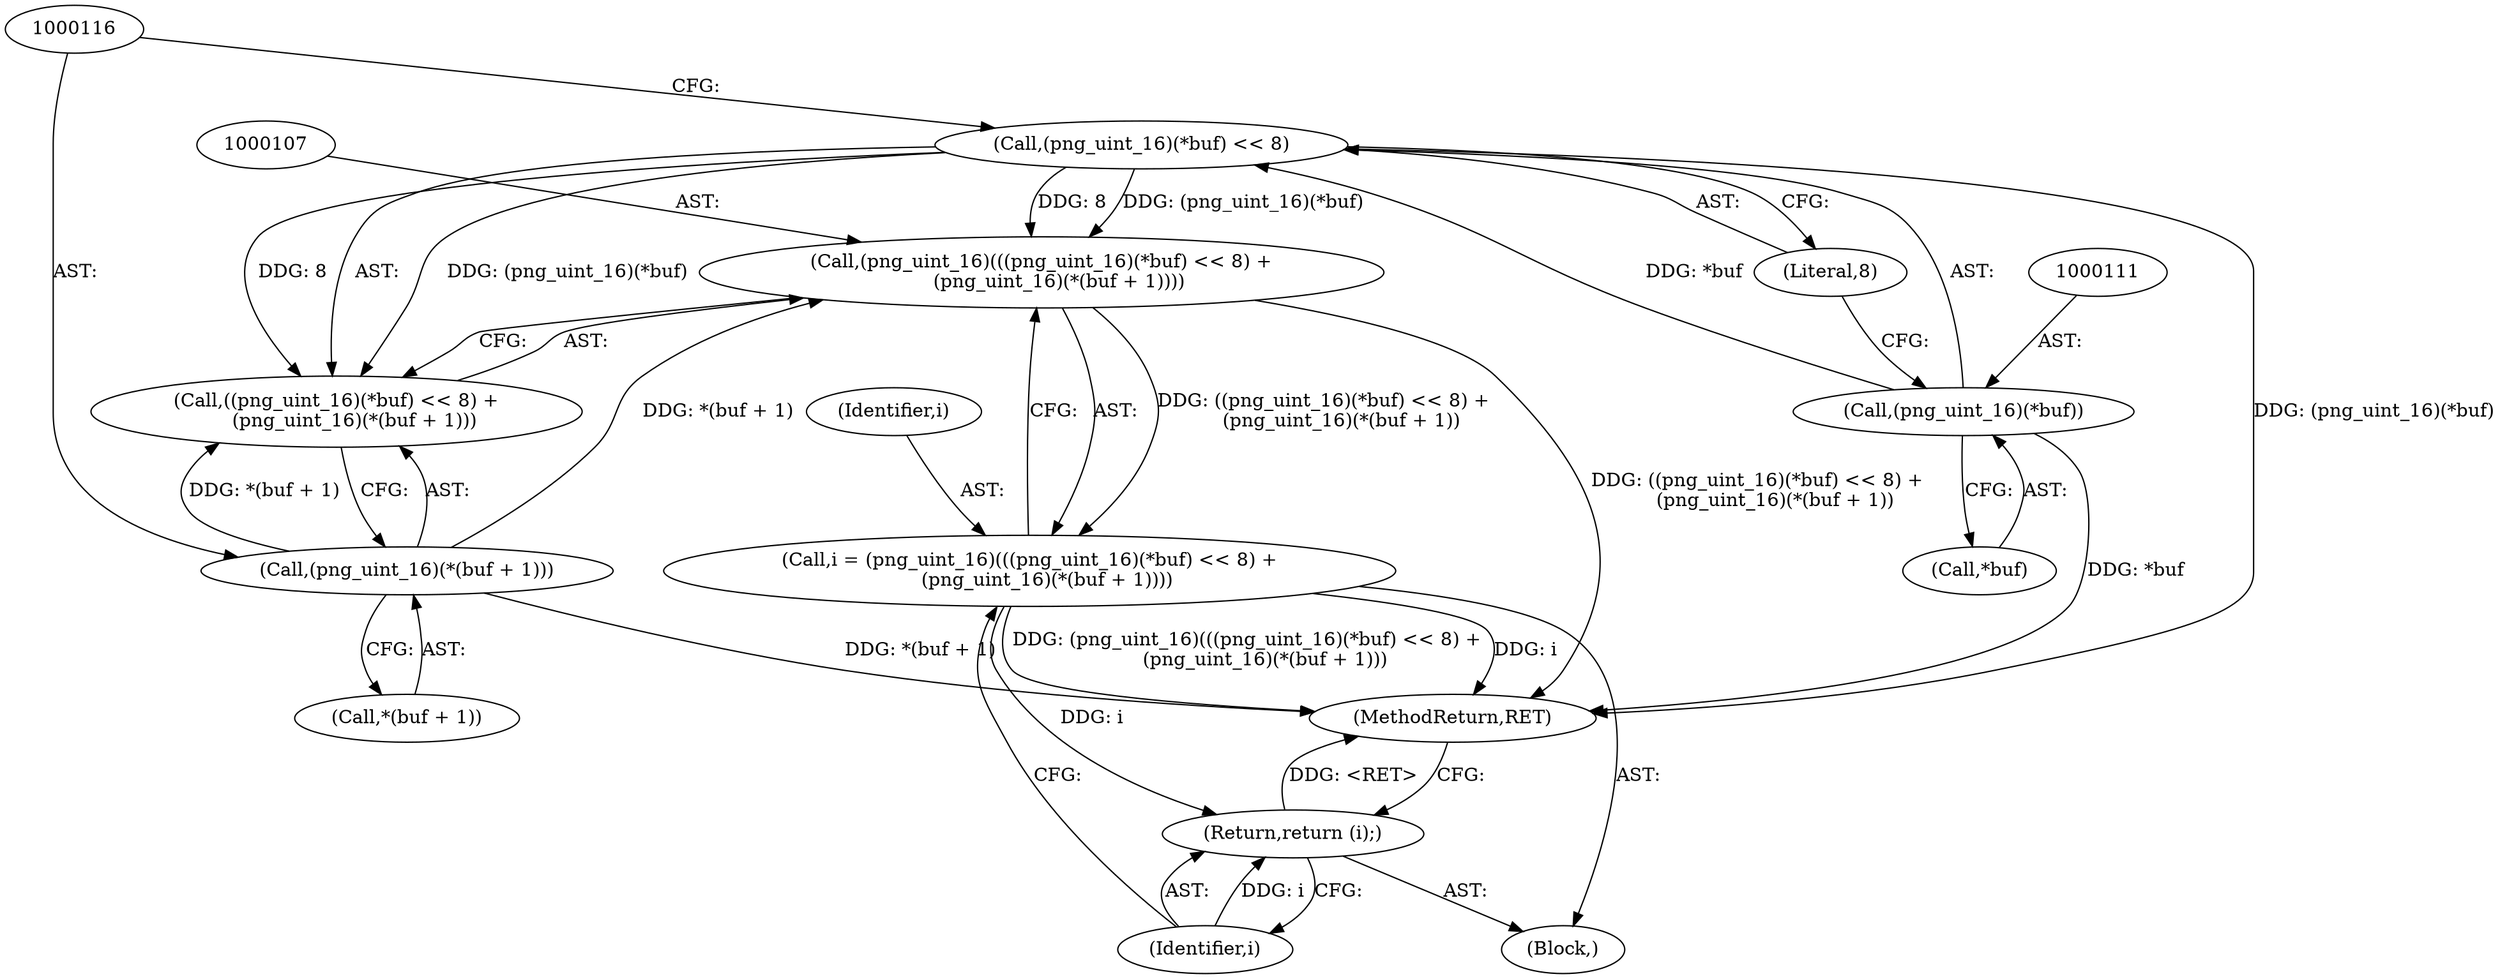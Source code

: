 digraph "1_Chrome_7f3d85b096f66870a15b37c2f40b219b2e292693_12@del" {
"1000106" [label="(Call,(png_uint_16)(((png_uint_16)(*buf) << 8) +\n      (png_uint_16)(*(buf + 1))))"];
"1000109" [label="(Call,(png_uint_16)(*buf) << 8)"];
"1000110" [label="(Call,(png_uint_16)(*buf))"];
"1000115" [label="(Call,(png_uint_16)(*(buf + 1)))"];
"1000104" [label="(Call,i = (png_uint_16)(((png_uint_16)(*buf) << 8) +\n      (png_uint_16)(*(buf + 1))))"];
"1000121" [label="(Return,return (i);)"];
"1000115" [label="(Call,(png_uint_16)(*(buf + 1)))"];
"1000102" [label="(Block,)"];
"1000105" [label="(Identifier,i)"];
"1000117" [label="(Call,*(buf + 1))"];
"1000106" [label="(Call,(png_uint_16)(((png_uint_16)(*buf) << 8) +\n      (png_uint_16)(*(buf + 1))))"];
"1000114" [label="(Literal,8)"];
"1000104" [label="(Call,i = (png_uint_16)(((png_uint_16)(*buf) << 8) +\n      (png_uint_16)(*(buf + 1))))"];
"1000123" [label="(MethodReturn,RET)"];
"1000108" [label="(Call,((png_uint_16)(*buf) << 8) +\n      (png_uint_16)(*(buf + 1)))"];
"1000122" [label="(Identifier,i)"];
"1000109" [label="(Call,(png_uint_16)(*buf) << 8)"];
"1000110" [label="(Call,(png_uint_16)(*buf))"];
"1000112" [label="(Call,*buf)"];
"1000121" [label="(Return,return (i);)"];
"1000106" -> "1000104"  [label="AST: "];
"1000106" -> "1000108"  [label="CFG: "];
"1000107" -> "1000106"  [label="AST: "];
"1000108" -> "1000106"  [label="AST: "];
"1000104" -> "1000106"  [label="CFG: "];
"1000106" -> "1000123"  [label="DDG: ((png_uint_16)(*buf) << 8) +\n      (png_uint_16)(*(buf + 1))"];
"1000106" -> "1000104"  [label="DDG: ((png_uint_16)(*buf) << 8) +\n      (png_uint_16)(*(buf + 1))"];
"1000109" -> "1000106"  [label="DDG: (png_uint_16)(*buf)"];
"1000109" -> "1000106"  [label="DDG: 8"];
"1000115" -> "1000106"  [label="DDG: *(buf + 1)"];
"1000109" -> "1000108"  [label="AST: "];
"1000109" -> "1000114"  [label="CFG: "];
"1000110" -> "1000109"  [label="AST: "];
"1000114" -> "1000109"  [label="AST: "];
"1000116" -> "1000109"  [label="CFG: "];
"1000109" -> "1000123"  [label="DDG: (png_uint_16)(*buf)"];
"1000109" -> "1000108"  [label="DDG: (png_uint_16)(*buf)"];
"1000109" -> "1000108"  [label="DDG: 8"];
"1000110" -> "1000109"  [label="DDG: *buf"];
"1000110" -> "1000112"  [label="CFG: "];
"1000111" -> "1000110"  [label="AST: "];
"1000112" -> "1000110"  [label="AST: "];
"1000114" -> "1000110"  [label="CFG: "];
"1000110" -> "1000123"  [label="DDG: *buf"];
"1000115" -> "1000108"  [label="AST: "];
"1000115" -> "1000117"  [label="CFG: "];
"1000116" -> "1000115"  [label="AST: "];
"1000117" -> "1000115"  [label="AST: "];
"1000108" -> "1000115"  [label="CFG: "];
"1000115" -> "1000123"  [label="DDG: *(buf + 1)"];
"1000115" -> "1000108"  [label="DDG: *(buf + 1)"];
"1000104" -> "1000102"  [label="AST: "];
"1000105" -> "1000104"  [label="AST: "];
"1000122" -> "1000104"  [label="CFG: "];
"1000104" -> "1000123"  [label="DDG: i"];
"1000104" -> "1000123"  [label="DDG: (png_uint_16)(((png_uint_16)(*buf) << 8) +\n      (png_uint_16)(*(buf + 1)))"];
"1000104" -> "1000121"  [label="DDG: i"];
"1000121" -> "1000102"  [label="AST: "];
"1000121" -> "1000122"  [label="CFG: "];
"1000122" -> "1000121"  [label="AST: "];
"1000123" -> "1000121"  [label="CFG: "];
"1000121" -> "1000123"  [label="DDG: <RET>"];
"1000122" -> "1000121"  [label="DDG: i"];
}
